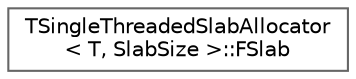 digraph "Graphical Class Hierarchy"
{
 // INTERACTIVE_SVG=YES
 // LATEX_PDF_SIZE
  bgcolor="transparent";
  edge [fontname=Helvetica,fontsize=10,labelfontname=Helvetica,labelfontsize=10];
  node [fontname=Helvetica,fontsize=10,shape=box,height=0.2,width=0.4];
  rankdir="LR";
  Node0 [id="Node000000",label="TSingleThreadedSlabAllocator\l\< T, SlabSize \>::FSlab",height=0.2,width=0.4,color="grey40", fillcolor="white", style="filled",URL="$d6/d8c/structTSingleThreadedSlabAllocator_1_1FSlab.html",tooltip=" "];
}
